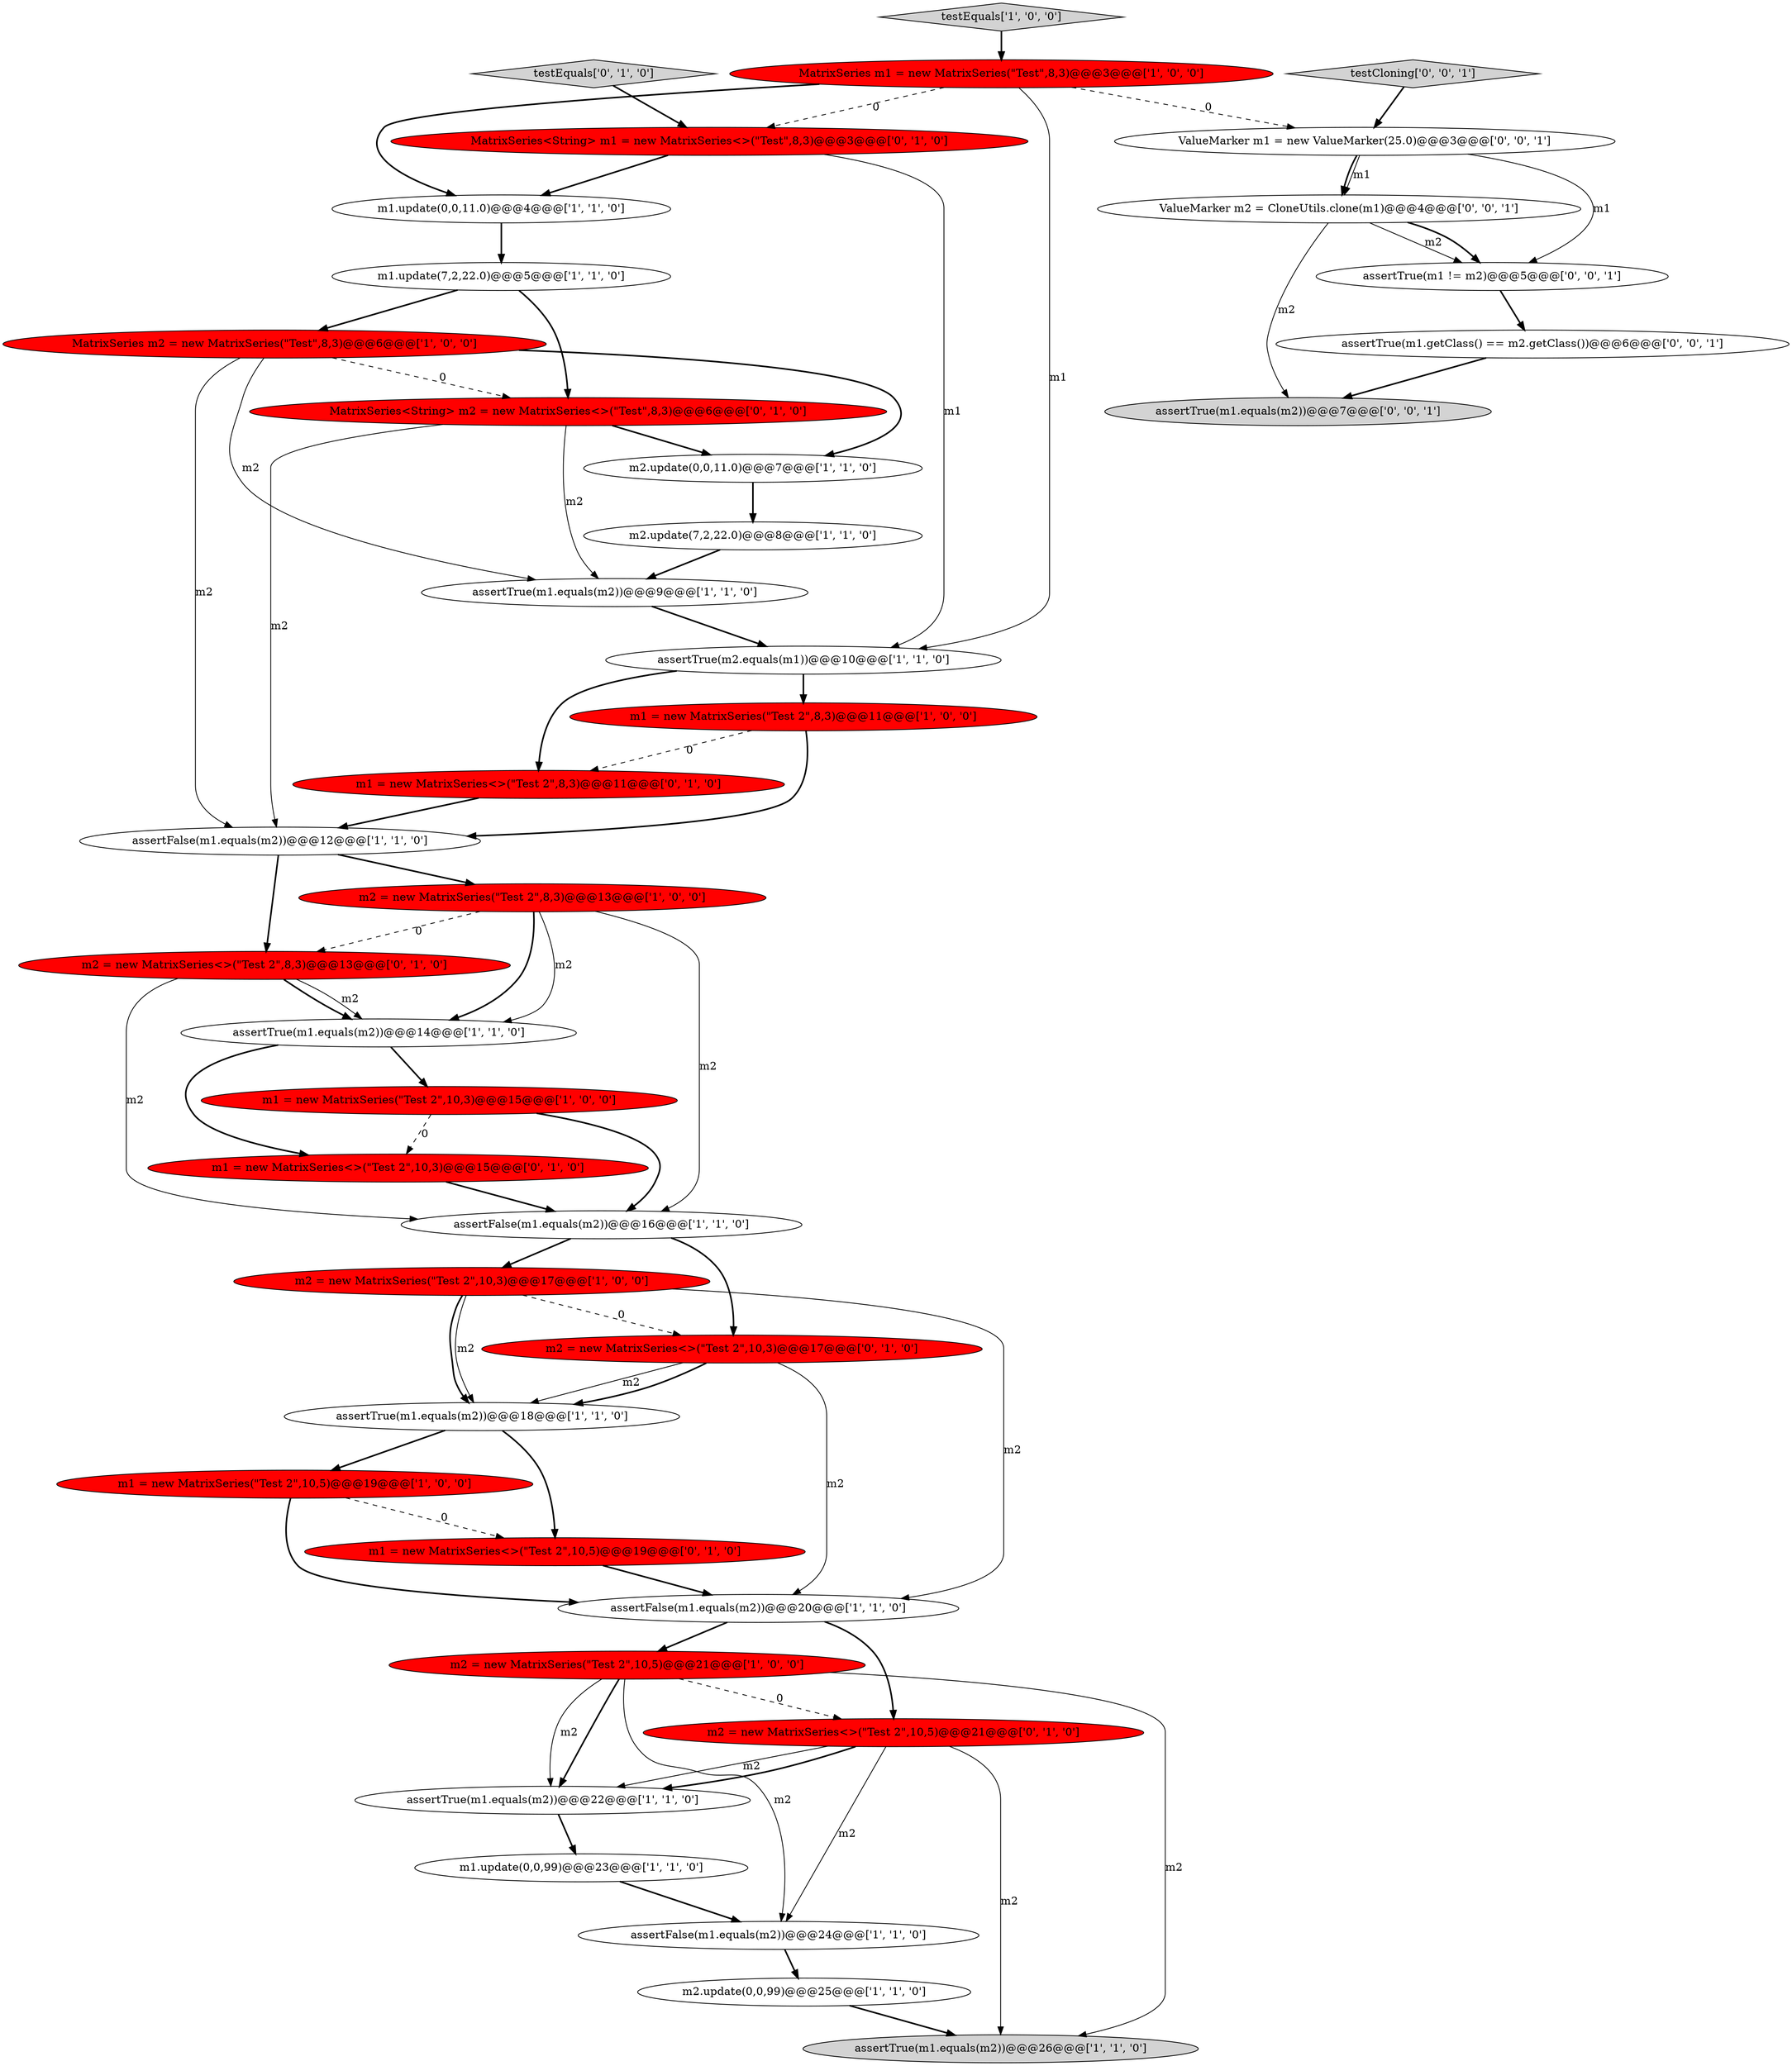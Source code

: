 digraph {
10 [style = filled, label = "assertFalse(m1.equals(m2))@@@16@@@['1', '1', '0']", fillcolor = white, shape = ellipse image = "AAA0AAABBB1BBB"];
19 [style = filled, label = "m2.update(7,2,22.0)@@@8@@@['1', '1', '0']", fillcolor = white, shape = ellipse image = "AAA0AAABBB1BBB"];
11 [style = filled, label = "testEquals['1', '0', '0']", fillcolor = lightgray, shape = diamond image = "AAA0AAABBB1BBB"];
22 [style = filled, label = "m1.update(0,0,11.0)@@@4@@@['1', '1', '0']", fillcolor = white, shape = ellipse image = "AAA0AAABBB1BBB"];
28 [style = filled, label = "m1 = new MatrixSeries<>(\"Test 2\",10,3)@@@15@@@['0', '1', '0']", fillcolor = red, shape = ellipse image = "AAA1AAABBB2BBB"];
29 [style = filled, label = "MatrixSeries<String> m2 = new MatrixSeries<>(\"Test\",8,3)@@@6@@@['0', '1', '0']", fillcolor = red, shape = ellipse image = "AAA1AAABBB2BBB"];
37 [style = filled, label = "testCloning['0', '0', '1']", fillcolor = lightgray, shape = diamond image = "AAA0AAABBB3BBB"];
31 [style = filled, label = "m2 = new MatrixSeries<>(\"Test 2\",10,5)@@@21@@@['0', '1', '0']", fillcolor = red, shape = ellipse image = "AAA1AAABBB2BBB"];
1 [style = filled, label = "assertTrue(m1.equals(m2))@@@22@@@['1', '1', '0']", fillcolor = white, shape = ellipse image = "AAA0AAABBB1BBB"];
15 [style = filled, label = "MatrixSeries m1 = new MatrixSeries(\"Test\",8,3)@@@3@@@['1', '0', '0']", fillcolor = red, shape = ellipse image = "AAA1AAABBB1BBB"];
32 [style = filled, label = "m1 = new MatrixSeries<>(\"Test 2\",8,3)@@@11@@@['0', '1', '0']", fillcolor = red, shape = ellipse image = "AAA1AAABBB2BBB"];
25 [style = filled, label = "testEquals['0', '1', '0']", fillcolor = lightgray, shape = diamond image = "AAA0AAABBB2BBB"];
3 [style = filled, label = "m2 = new MatrixSeries(\"Test 2\",10,5)@@@21@@@['1', '0', '0']", fillcolor = red, shape = ellipse image = "AAA1AAABBB1BBB"];
20 [style = filled, label = "m2 = new MatrixSeries(\"Test 2\",10,3)@@@17@@@['1', '0', '0']", fillcolor = red, shape = ellipse image = "AAA1AAABBB1BBB"];
34 [style = filled, label = "assertTrue(m1.equals(m2))@@@7@@@['0', '0', '1']", fillcolor = lightgray, shape = ellipse image = "AAA0AAABBB3BBB"];
5 [style = filled, label = "assertTrue(m1.equals(m2))@@@18@@@['1', '1', '0']", fillcolor = white, shape = ellipse image = "AAA0AAABBB1BBB"];
14 [style = filled, label = "assertTrue(m1.equals(m2))@@@14@@@['1', '1', '0']", fillcolor = white, shape = ellipse image = "AAA0AAABBB1BBB"];
33 [style = filled, label = "MatrixSeries<String> m1 = new MatrixSeries<>(\"Test\",8,3)@@@3@@@['0', '1', '0']", fillcolor = red, shape = ellipse image = "AAA1AAABBB2BBB"];
6 [style = filled, label = "m1.update(0,0,99)@@@23@@@['1', '1', '0']", fillcolor = white, shape = ellipse image = "AAA0AAABBB1BBB"];
13 [style = filled, label = "assertTrue(m2.equals(m1))@@@10@@@['1', '1', '0']", fillcolor = white, shape = ellipse image = "AAA0AAABBB1BBB"];
35 [style = filled, label = "assertTrue(m1 != m2)@@@5@@@['0', '0', '1']", fillcolor = white, shape = ellipse image = "AAA0AAABBB3BBB"];
30 [style = filled, label = "m2 = new MatrixSeries<>(\"Test 2\",10,3)@@@17@@@['0', '1', '0']", fillcolor = red, shape = ellipse image = "AAA1AAABBB2BBB"];
0 [style = filled, label = "assertTrue(m1.equals(m2))@@@9@@@['1', '1', '0']", fillcolor = white, shape = ellipse image = "AAA0AAABBB1BBB"];
16 [style = filled, label = "MatrixSeries m2 = new MatrixSeries(\"Test\",8,3)@@@6@@@['1', '0', '0']", fillcolor = red, shape = ellipse image = "AAA1AAABBB1BBB"];
7 [style = filled, label = "m1 = new MatrixSeries(\"Test 2\",10,5)@@@19@@@['1', '0', '0']", fillcolor = red, shape = ellipse image = "AAA1AAABBB1BBB"];
4 [style = filled, label = "m1 = new MatrixSeries(\"Test 2\",8,3)@@@11@@@['1', '0', '0']", fillcolor = red, shape = ellipse image = "AAA1AAABBB1BBB"];
17 [style = filled, label = "assertFalse(m1.equals(m2))@@@24@@@['1', '1', '0']", fillcolor = white, shape = ellipse image = "AAA0AAABBB1BBB"];
23 [style = filled, label = "m2.update(0,0,99)@@@25@@@['1', '1', '0']", fillcolor = white, shape = ellipse image = "AAA0AAABBB1BBB"];
38 [style = filled, label = "ValueMarker m2 = CloneUtils.clone(m1)@@@4@@@['0', '0', '1']", fillcolor = white, shape = ellipse image = "AAA0AAABBB3BBB"];
21 [style = filled, label = "assertTrue(m1.equals(m2))@@@26@@@['1', '1', '0']", fillcolor = lightgray, shape = ellipse image = "AAA0AAABBB1BBB"];
39 [style = filled, label = "ValueMarker m1 = new ValueMarker(25.0)@@@3@@@['0', '0', '1']", fillcolor = white, shape = ellipse image = "AAA0AAABBB3BBB"];
8 [style = filled, label = "assertFalse(m1.equals(m2))@@@12@@@['1', '1', '0']", fillcolor = white, shape = ellipse image = "AAA0AAABBB1BBB"];
36 [style = filled, label = "assertTrue(m1.getClass() == m2.getClass())@@@6@@@['0', '0', '1']", fillcolor = white, shape = ellipse image = "AAA0AAABBB3BBB"];
12 [style = filled, label = "m1.update(7,2,22.0)@@@5@@@['1', '1', '0']", fillcolor = white, shape = ellipse image = "AAA0AAABBB1BBB"];
24 [style = filled, label = "assertFalse(m1.equals(m2))@@@20@@@['1', '1', '0']", fillcolor = white, shape = ellipse image = "AAA0AAABBB1BBB"];
9 [style = filled, label = "m2.update(0,0,11.0)@@@7@@@['1', '1', '0']", fillcolor = white, shape = ellipse image = "AAA0AAABBB1BBB"];
2 [style = filled, label = "m1 = new MatrixSeries(\"Test 2\",10,3)@@@15@@@['1', '0', '0']", fillcolor = red, shape = ellipse image = "AAA1AAABBB1BBB"];
27 [style = filled, label = "m2 = new MatrixSeries<>(\"Test 2\",8,3)@@@13@@@['0', '1', '0']", fillcolor = red, shape = ellipse image = "AAA1AAABBB2BBB"];
18 [style = filled, label = "m2 = new MatrixSeries(\"Test 2\",8,3)@@@13@@@['1', '0', '0']", fillcolor = red, shape = ellipse image = "AAA1AAABBB1BBB"];
26 [style = filled, label = "m1 = new MatrixSeries<>(\"Test 2\",10,5)@@@19@@@['0', '1', '0']", fillcolor = red, shape = ellipse image = "AAA1AAABBB2BBB"];
31->17 [style = solid, label="m2"];
6->17 [style = bold, label=""];
20->24 [style = solid, label="m2"];
30->5 [style = solid, label="m2"];
3->21 [style = solid, label="m2"];
10->20 [style = bold, label=""];
13->32 [style = bold, label=""];
28->10 [style = bold, label=""];
0->13 [style = bold, label=""];
3->1 [style = bold, label=""];
27->14 [style = bold, label=""];
25->33 [style = bold, label=""];
36->34 [style = bold, label=""];
3->17 [style = solid, label="m2"];
3->31 [style = dashed, label="0"];
15->13 [style = solid, label="m1"];
8->18 [style = bold, label=""];
20->5 [style = solid, label="m2"];
27->10 [style = solid, label="m2"];
39->35 [style = solid, label="m1"];
18->27 [style = dashed, label="0"];
29->9 [style = bold, label=""];
31->1 [style = solid, label="m2"];
5->26 [style = bold, label=""];
38->34 [style = solid, label="m2"];
14->28 [style = bold, label=""];
31->21 [style = solid, label="m2"];
12->16 [style = bold, label=""];
31->1 [style = bold, label=""];
2->10 [style = bold, label=""];
26->24 [style = bold, label=""];
17->23 [style = bold, label=""];
11->15 [style = bold, label=""];
19->0 [style = bold, label=""];
15->22 [style = bold, label=""];
20->5 [style = bold, label=""];
39->38 [style = solid, label="m1"];
33->13 [style = solid, label="m1"];
4->32 [style = dashed, label="0"];
7->24 [style = bold, label=""];
32->8 [style = bold, label=""];
1->6 [style = bold, label=""];
12->29 [style = bold, label=""];
16->8 [style = solid, label="m2"];
23->21 [style = bold, label=""];
24->31 [style = bold, label=""];
30->5 [style = bold, label=""];
37->39 [style = bold, label=""];
22->12 [style = bold, label=""];
16->0 [style = solid, label="m2"];
18->14 [style = solid, label="m2"];
38->35 [style = solid, label="m2"];
27->14 [style = solid, label="m2"];
20->30 [style = dashed, label="0"];
2->28 [style = dashed, label="0"];
15->33 [style = dashed, label="0"];
39->38 [style = bold, label=""];
16->29 [style = dashed, label="0"];
9->19 [style = bold, label=""];
4->8 [style = bold, label=""];
5->7 [style = bold, label=""];
3->1 [style = solid, label="m2"];
14->2 [style = bold, label=""];
15->39 [style = dashed, label="0"];
35->36 [style = bold, label=""];
7->26 [style = dashed, label="0"];
38->35 [style = bold, label=""];
8->27 [style = bold, label=""];
29->8 [style = solid, label="m2"];
18->10 [style = solid, label="m2"];
29->0 [style = solid, label="m2"];
18->14 [style = bold, label=""];
24->3 [style = bold, label=""];
16->9 [style = bold, label=""];
33->22 [style = bold, label=""];
10->30 [style = bold, label=""];
30->24 [style = solid, label="m2"];
13->4 [style = bold, label=""];
}
